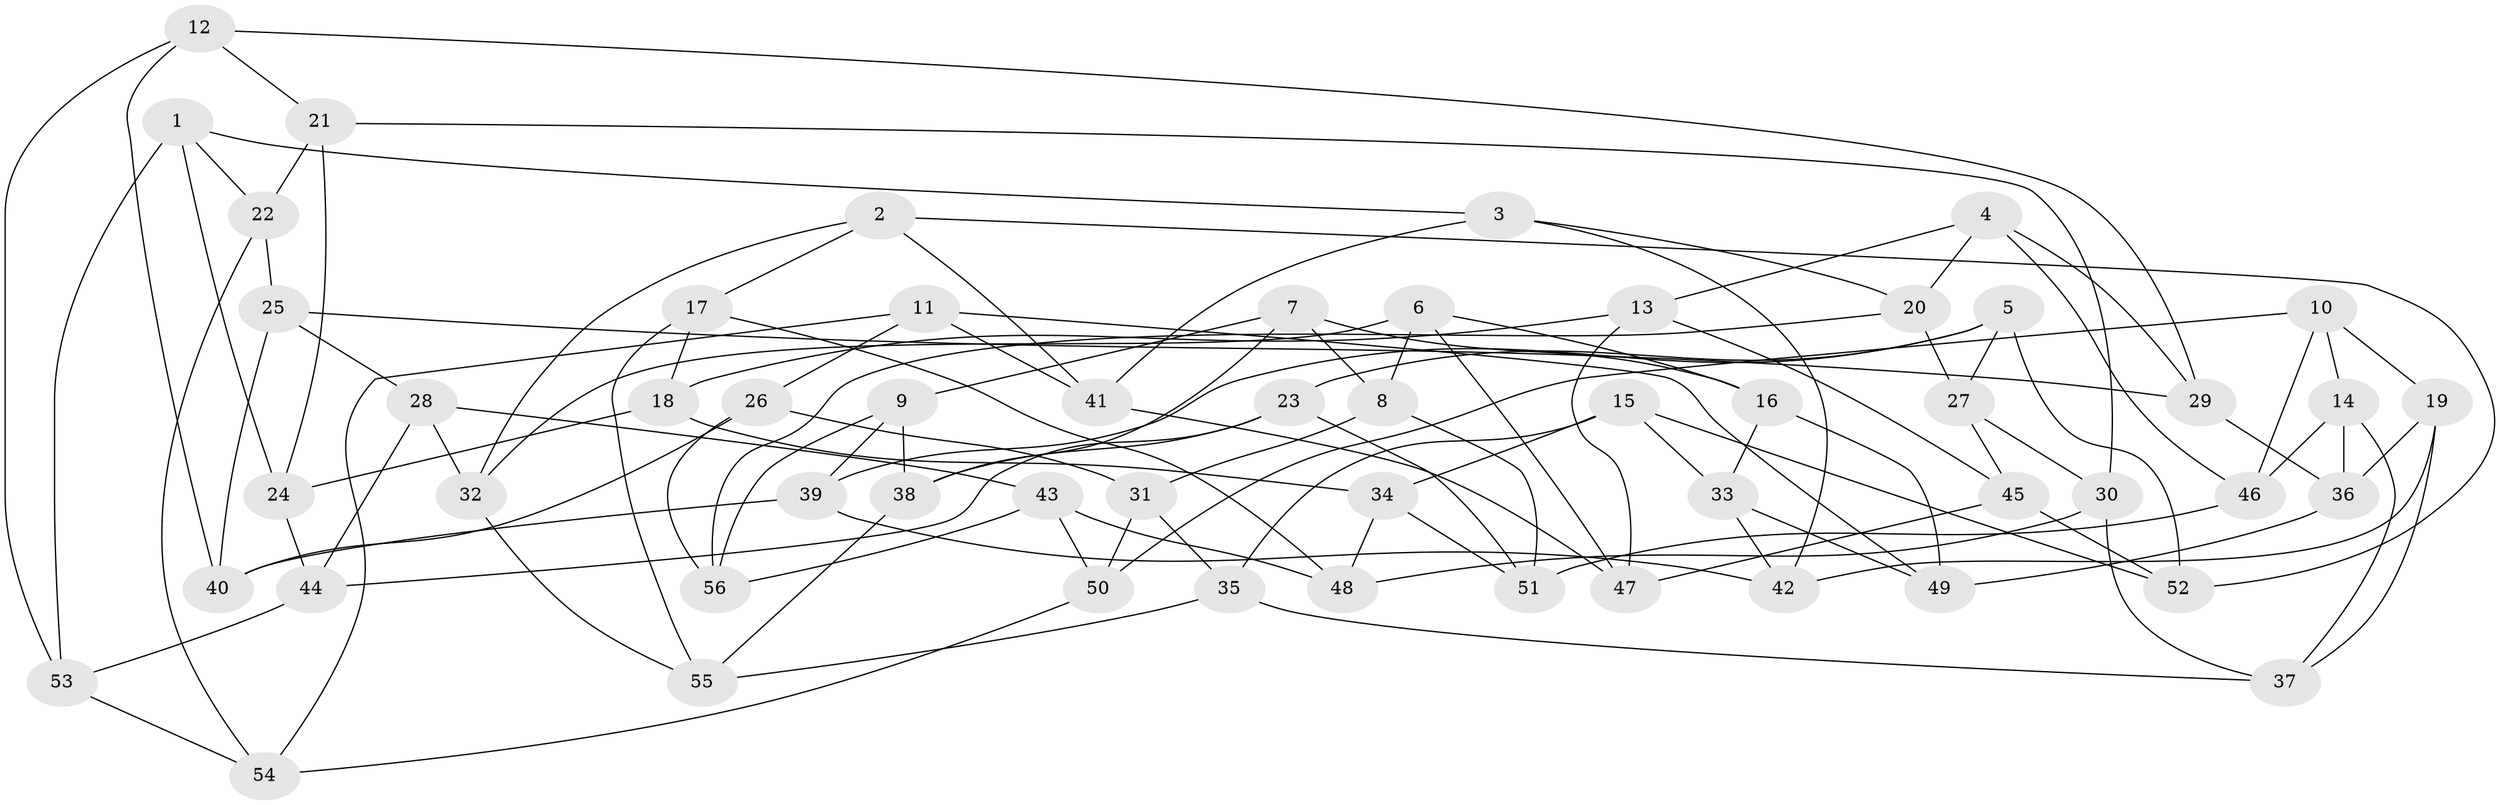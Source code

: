 // Generated by graph-tools (version 1.1) at 2025/11/02/27/25 16:11:48]
// undirected, 56 vertices, 112 edges
graph export_dot {
graph [start="1"]
  node [color=gray90,style=filled];
  1;
  2;
  3;
  4;
  5;
  6;
  7;
  8;
  9;
  10;
  11;
  12;
  13;
  14;
  15;
  16;
  17;
  18;
  19;
  20;
  21;
  22;
  23;
  24;
  25;
  26;
  27;
  28;
  29;
  30;
  31;
  32;
  33;
  34;
  35;
  36;
  37;
  38;
  39;
  40;
  41;
  42;
  43;
  44;
  45;
  46;
  47;
  48;
  49;
  50;
  51;
  52;
  53;
  54;
  55;
  56;
  1 -- 53;
  1 -- 3;
  1 -- 24;
  1 -- 22;
  2 -- 41;
  2 -- 52;
  2 -- 17;
  2 -- 32;
  3 -- 20;
  3 -- 42;
  3 -- 41;
  4 -- 29;
  4 -- 20;
  4 -- 13;
  4 -- 46;
  5 -- 52;
  5 -- 39;
  5 -- 27;
  5 -- 23;
  6 -- 32;
  6 -- 47;
  6 -- 16;
  6 -- 8;
  7 -- 38;
  7 -- 8;
  7 -- 16;
  7 -- 9;
  8 -- 31;
  8 -- 51;
  9 -- 38;
  9 -- 39;
  9 -- 56;
  10 -- 19;
  10 -- 50;
  10 -- 46;
  10 -- 14;
  11 -- 54;
  11 -- 49;
  11 -- 26;
  11 -- 41;
  12 -- 21;
  12 -- 53;
  12 -- 29;
  12 -- 40;
  13 -- 45;
  13 -- 47;
  13 -- 18;
  14 -- 37;
  14 -- 46;
  14 -- 36;
  15 -- 33;
  15 -- 52;
  15 -- 35;
  15 -- 34;
  16 -- 49;
  16 -- 33;
  17 -- 18;
  17 -- 55;
  17 -- 48;
  18 -- 34;
  18 -- 24;
  19 -- 37;
  19 -- 42;
  19 -- 36;
  20 -- 56;
  20 -- 27;
  21 -- 24;
  21 -- 30;
  21 -- 22;
  22 -- 54;
  22 -- 25;
  23 -- 38;
  23 -- 51;
  23 -- 44;
  24 -- 44;
  25 -- 40;
  25 -- 29;
  25 -- 28;
  26 -- 31;
  26 -- 40;
  26 -- 56;
  27 -- 30;
  27 -- 45;
  28 -- 43;
  28 -- 32;
  28 -- 44;
  29 -- 36;
  30 -- 37;
  30 -- 48;
  31 -- 35;
  31 -- 50;
  32 -- 55;
  33 -- 42;
  33 -- 49;
  34 -- 48;
  34 -- 51;
  35 -- 55;
  35 -- 37;
  36 -- 49;
  38 -- 55;
  39 -- 40;
  39 -- 42;
  41 -- 47;
  43 -- 48;
  43 -- 56;
  43 -- 50;
  44 -- 53;
  45 -- 52;
  45 -- 47;
  46 -- 51;
  50 -- 54;
  53 -- 54;
}
